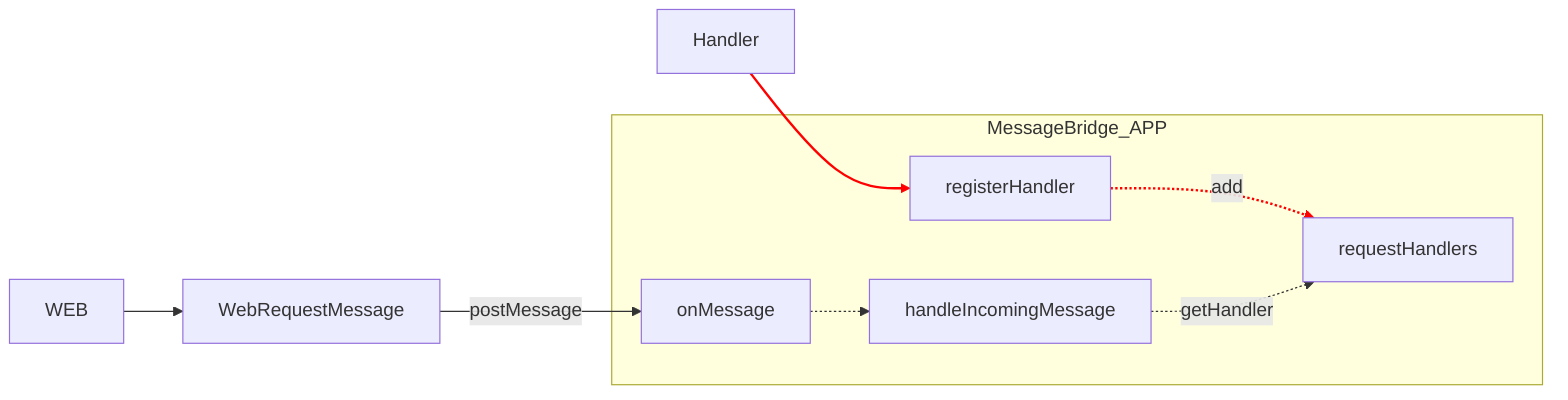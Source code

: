 %% WEB-APP - MessageHandler 등록
graph LR
    %% __START

    Handler --> registerHandler
    registerHandler -.-> |add| requestHandlers

    linkStyle 0,1 stroke:red, stroke-width:2px;

    subgraph MessageBridge_APP
        onMessage
        requestHandlers
        registerHandler
        handleIncomingMessage
    end

    WEB --> WebRequestMessage
    WebRequestMessage --> |postMessage| onMessage

    subgraph MessageBridge_APP
        onMessage
        registerHandler
    end

    onMessage -.-> handleIncomingMessage
    handleIncomingMessage -.-> |getHandler| requestHandlers